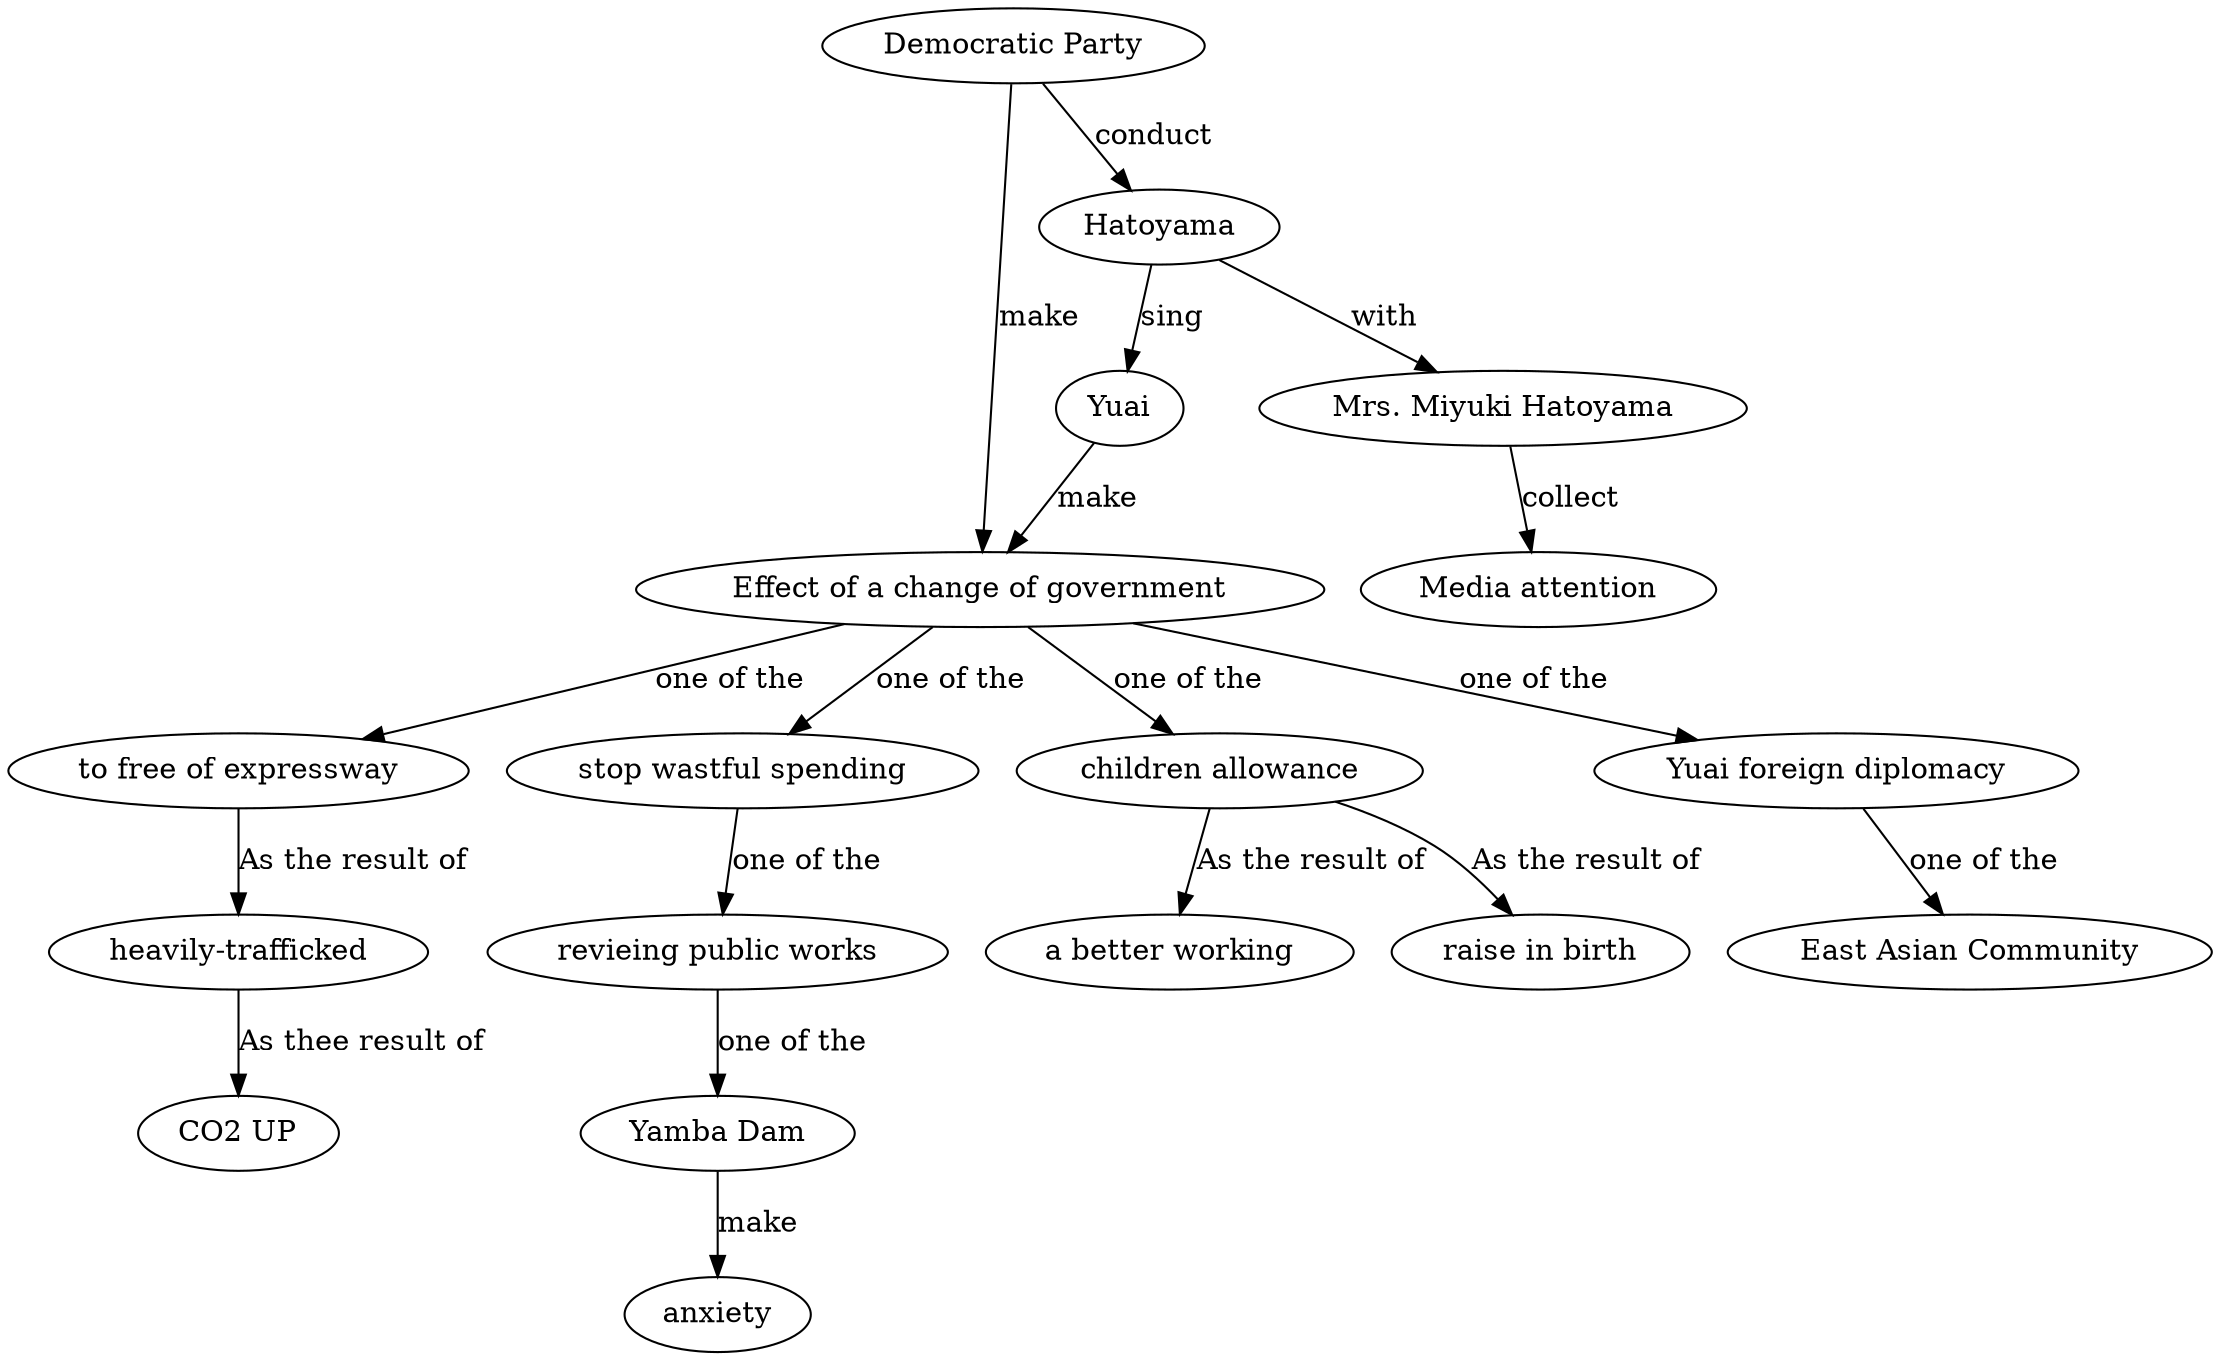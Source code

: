digraph G {
  id0 [label="Effect of a change of government"]
  "Democratic Party" -> id0 [label="make"]
  "Democratic Party" -> Hatoyama [label="conduct"]
  Hatoyama -> "Mrs. Miyuki Hatoyama" [label="with"]
  "Mrs. Miyuki Hatoyama" -> "Media attention" [label="collect"]
  Hatoyama -> Yuai [label="sing"]
  Yuai -> id0 [label="make"]
  id0 -> "to free of expressway" [label="one of the"]
  "to free of expressway" -> "heavily-trafficked" [label="As the result of"]
  "heavily-trafficked" -> "CO2 UP" [label="As thee result of"]
  id0 -> "stop wastful spending" [label="one of the"]
  "stop wastful spending" -> "revieing public works" [label="one of the"]
  "revieing public works" -> "Yamba Dam" [label="one of the"]
  "Yamba Dam" -> anxiety [label="make"]
  id0 -> "children allowance" [label="one of the"]
  "children allowance" -> "raise in birth" [label="As the result of"]
  "children allowance" -> "a better working" [label="As the result of"]
  id0 -> "Yuai foreign diplomacy" [label="one of the"]
  "Yuai foreign diplomacy" -> "East Asian Community" [label="one of the"]
}
